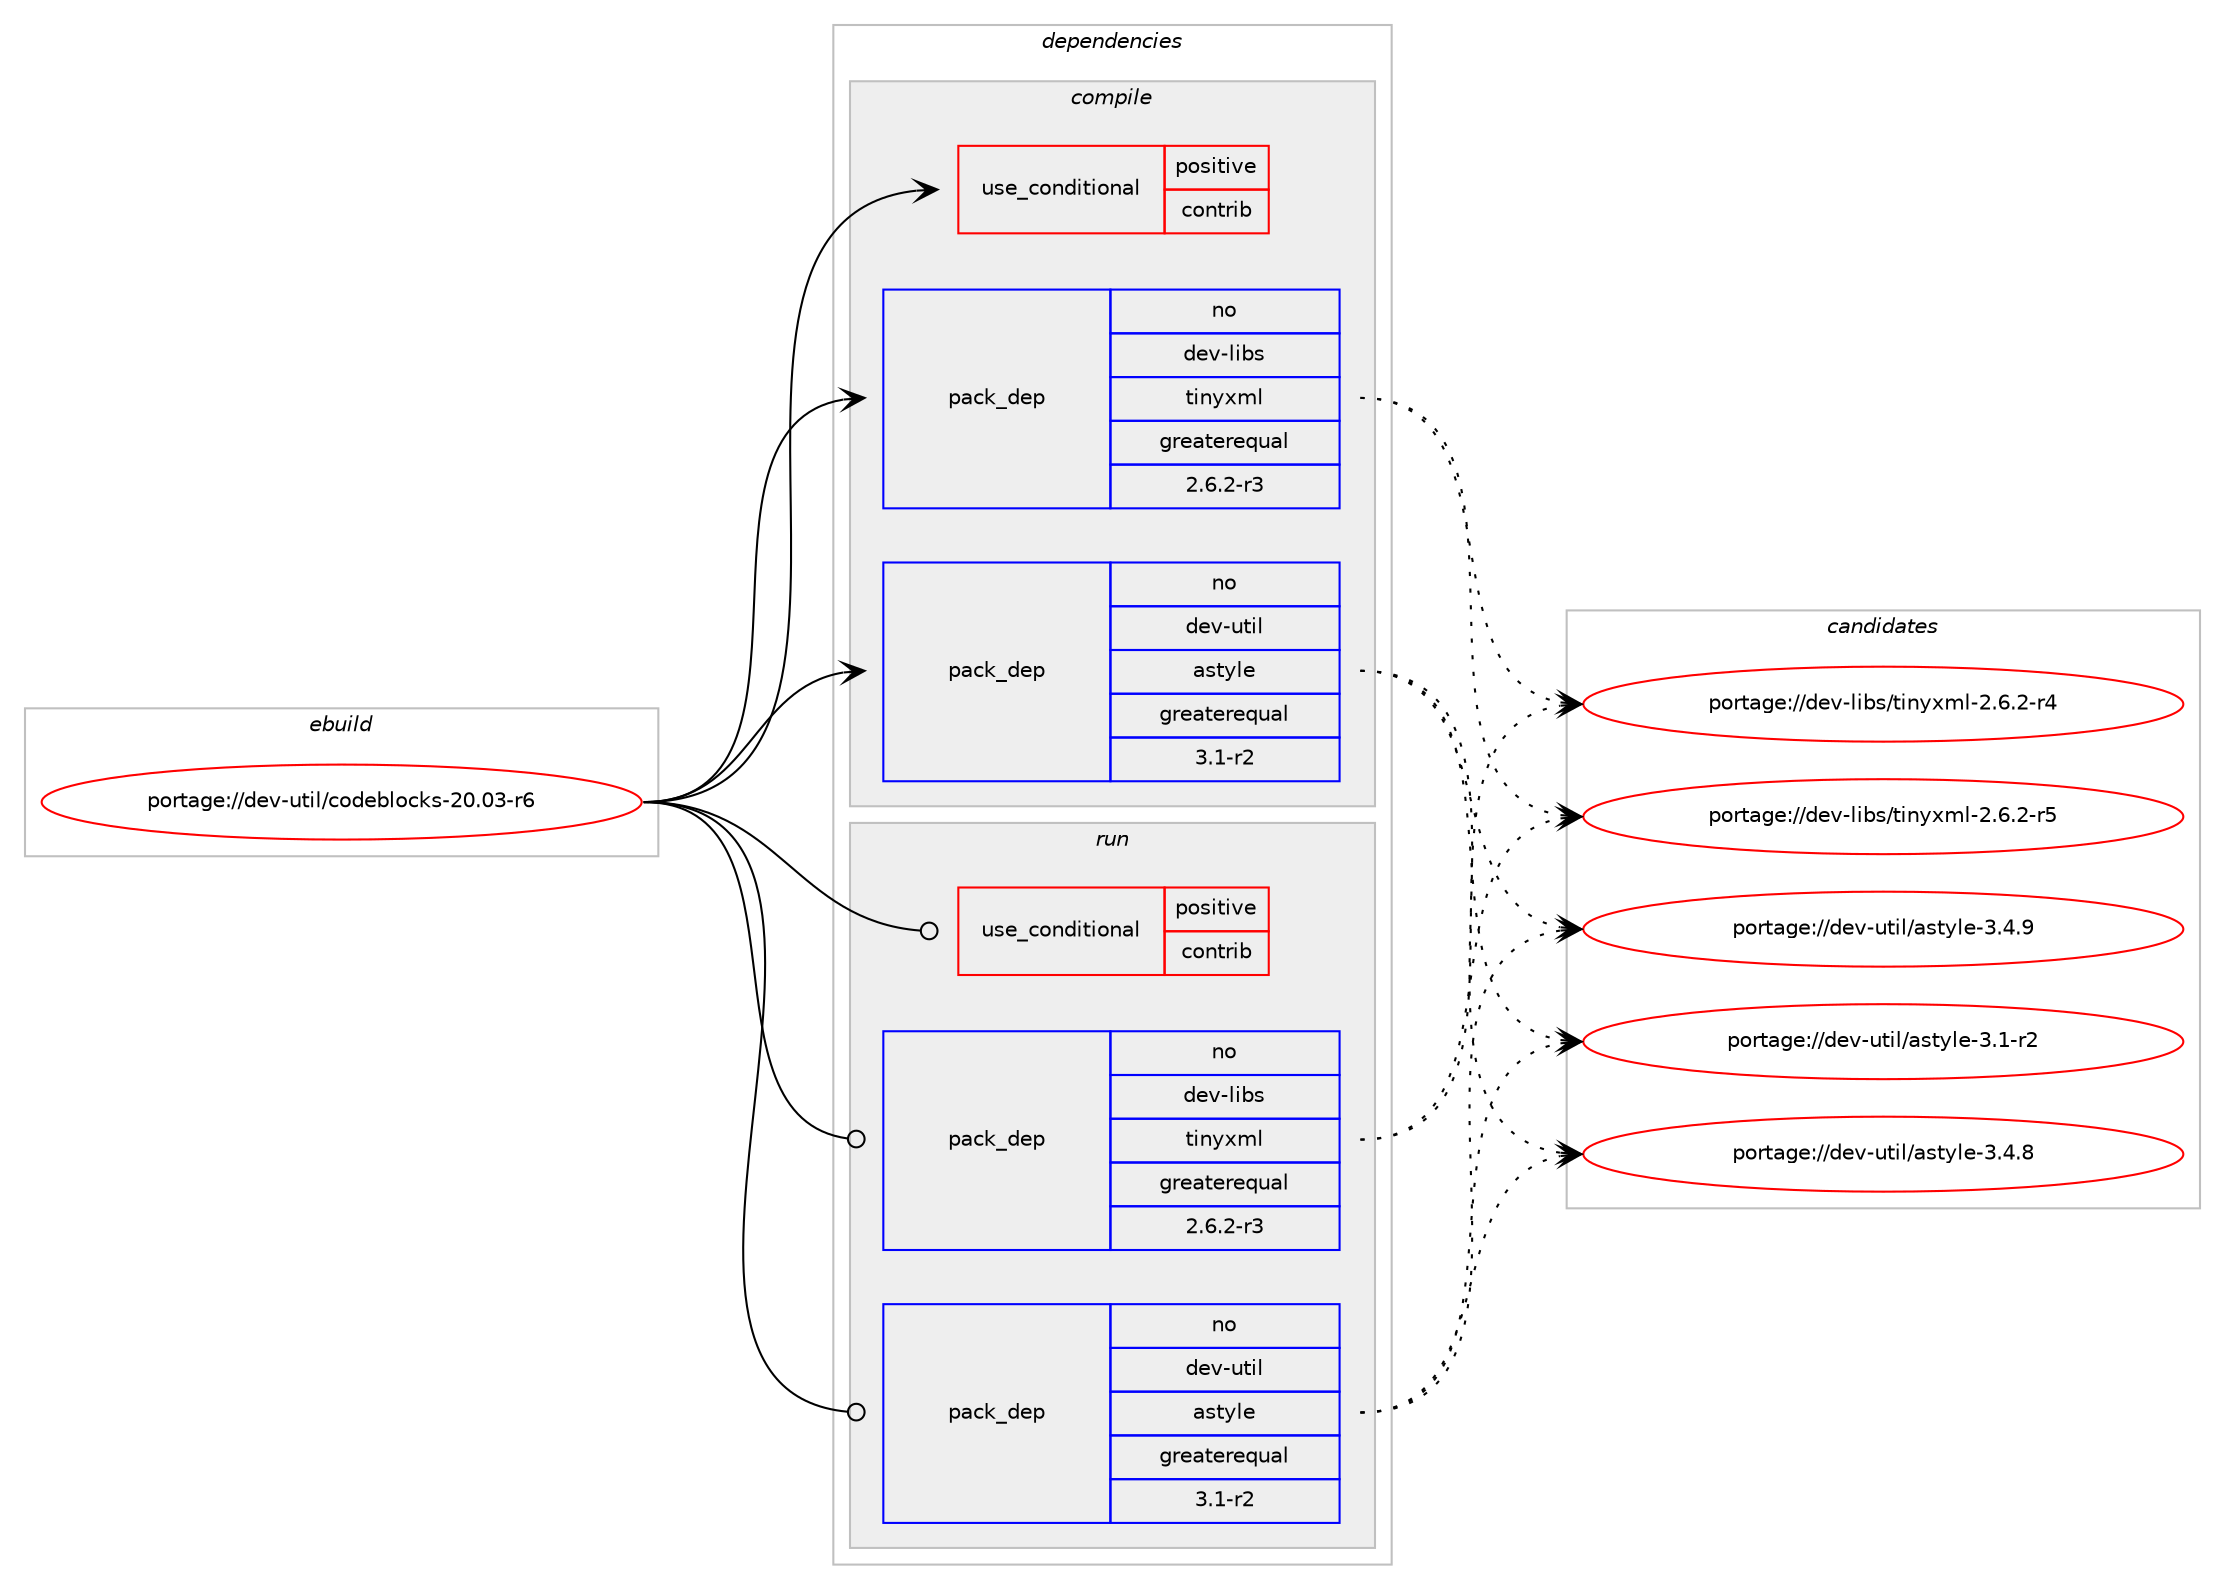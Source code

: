 digraph prolog {

# *************
# Graph options
# *************

newrank=true;
concentrate=true;
compound=true;
graph [rankdir=LR,fontname=Helvetica,fontsize=10,ranksep=1.5];#, ranksep=2.5, nodesep=0.2];
edge  [arrowhead=vee];
node  [fontname=Helvetica,fontsize=10];

# **********
# The ebuild
# **********

subgraph cluster_leftcol {
color=gray;
rank=same;
label=<<i>ebuild</i>>;
id [label="portage://dev-util/codeblocks-20.03-r6", color=red, width=4, href="../dev-util/codeblocks-20.03-r6.svg"];
}

# ****************
# The dependencies
# ****************

subgraph cluster_midcol {
color=gray;
label=<<i>dependencies</i>>;
subgraph cluster_compile {
fillcolor="#eeeeee";
style=filled;
label=<<i>compile</i>>;
subgraph cond58099 {
dependency108472 [label=<<TABLE BORDER="0" CELLBORDER="1" CELLSPACING="0" CELLPADDING="4"><TR><TD ROWSPAN="3" CELLPADDING="10">use_conditional</TD></TR><TR><TD>positive</TD></TR><TR><TD>contrib</TD></TR></TABLE>>, shape=none, color=red];
# *** BEGIN UNKNOWN DEPENDENCY TYPE (TODO) ***
# dependency108472 -> package_dependency(portage://dev-util/codeblocks-20.03-r6,install,no,app-admin,gamin,none,[,,],[],[])
# *** END UNKNOWN DEPENDENCY TYPE (TODO) ***

# *** BEGIN UNKNOWN DEPENDENCY TYPE (TODO) ***
# dependency108472 -> package_dependency(portage://dev-util/codeblocks-20.03-r6,install,no,app-arch,bzip2,none,[,,],[],[])
# *** END UNKNOWN DEPENDENCY TYPE (TODO) ***

# *** BEGIN UNKNOWN DEPENDENCY TYPE (TODO) ***
# dependency108472 -> package_dependency(portage://dev-util/codeblocks-20.03-r6,install,no,app-text,hunspell,none,[,,],any_same_slot,[])
# *** END UNKNOWN DEPENDENCY TYPE (TODO) ***

# *** BEGIN UNKNOWN DEPENDENCY TYPE (TODO) ***
# dependency108472 -> package_dependency(portage://dev-util/codeblocks-20.03-r6,install,no,dev-libs,boost,none,[,,],any_same_slot,[])
# *** END UNKNOWN DEPENDENCY TYPE (TODO) ***

# *** BEGIN UNKNOWN DEPENDENCY TYPE (TODO) ***
# dependency108472 -> package_dependency(portage://dev-util/codeblocks-20.03-r6,install,no,dev-libs,libgamin,none,[,,],[],[])
# *** END UNKNOWN DEPENDENCY TYPE (TODO) ***

# *** BEGIN UNKNOWN DEPENDENCY TYPE (TODO) ***
# dependency108472 -> package_dependency(portage://dev-util/codeblocks-20.03-r6,install,no,media-libs,fontconfig,none,[,,],[],[])
# *** END UNKNOWN DEPENDENCY TYPE (TODO) ***

# *** BEGIN UNKNOWN DEPENDENCY TYPE (TODO) ***
# dependency108472 -> package_dependency(portage://dev-util/codeblocks-20.03-r6,install,no,sys-libs,zlib,none,[,,],[],[])
# *** END UNKNOWN DEPENDENCY TYPE (TODO) ***

}
id:e -> dependency108472:w [weight=20,style="solid",arrowhead="vee"];
# *** BEGIN UNKNOWN DEPENDENCY TYPE (TODO) ***
# id -> package_dependency(portage://dev-util/codeblocks-20.03-r6,install,no,app-arch,zip,none,[,,],[],[])
# *** END UNKNOWN DEPENDENCY TYPE (TODO) ***

# *** BEGIN UNKNOWN DEPENDENCY TYPE (TODO) ***
# id -> package_dependency(portage://dev-util/codeblocks-20.03-r6,install,no,dev-libs,glib,none,[,,],[slot(2)],[])
# *** END UNKNOWN DEPENDENCY TYPE (TODO) ***

subgraph pack48987 {
dependency108473 [label=<<TABLE BORDER="0" CELLBORDER="1" CELLSPACING="0" CELLPADDING="4" WIDTH="220"><TR><TD ROWSPAN="6" CELLPADDING="30">pack_dep</TD></TR><TR><TD WIDTH="110">no</TD></TR><TR><TD>dev-libs</TD></TR><TR><TD>tinyxml</TD></TR><TR><TD>greaterequal</TD></TR><TR><TD>2.6.2-r3</TD></TR></TABLE>>, shape=none, color=blue];
}
id:e -> dependency108473:w [weight=20,style="solid",arrowhead="vee"];
subgraph pack48988 {
dependency108474 [label=<<TABLE BORDER="0" CELLBORDER="1" CELLSPACING="0" CELLPADDING="4" WIDTH="220"><TR><TD ROWSPAN="6" CELLPADDING="30">pack_dep</TD></TR><TR><TD WIDTH="110">no</TD></TR><TR><TD>dev-util</TD></TR><TR><TD>astyle</TD></TR><TR><TD>greaterequal</TD></TR><TR><TD>3.1-r2</TD></TR></TABLE>>, shape=none, color=blue];
}
id:e -> dependency108474:w [weight=20,style="solid",arrowhead="vee"];
# *** BEGIN UNKNOWN DEPENDENCY TYPE (TODO) ***
# id -> package_dependency(portage://dev-util/codeblocks-20.03-r6,install,no,x11-base,xorg-proto,none,[,,],[],[])
# *** END UNKNOWN DEPENDENCY TYPE (TODO) ***

# *** BEGIN UNKNOWN DEPENDENCY TYPE (TODO) ***
# id -> package_dependency(portage://dev-util/codeblocks-20.03-r6,install,no,x11-libs,gtk+,none,[,,],[slot(3)],[])
# *** END UNKNOWN DEPENDENCY TYPE (TODO) ***

# *** BEGIN UNKNOWN DEPENDENCY TYPE (TODO) ***
# id -> package_dependency(portage://dev-util/codeblocks-20.03-r6,install,no,x11-libs,wxGTK,none,[,,],[slot(3.0-gtk3)],[use(enable(X),none)])
# *** END UNKNOWN DEPENDENCY TYPE (TODO) ***

}
subgraph cluster_compileandrun {
fillcolor="#eeeeee";
style=filled;
label=<<i>compile and run</i>>;
}
subgraph cluster_run {
fillcolor="#eeeeee";
style=filled;
label=<<i>run</i>>;
subgraph cond58100 {
dependency108475 [label=<<TABLE BORDER="0" CELLBORDER="1" CELLSPACING="0" CELLPADDING="4"><TR><TD ROWSPAN="3" CELLPADDING="10">use_conditional</TD></TR><TR><TD>positive</TD></TR><TR><TD>contrib</TD></TR></TABLE>>, shape=none, color=red];
# *** BEGIN UNKNOWN DEPENDENCY TYPE (TODO) ***
# dependency108475 -> package_dependency(portage://dev-util/codeblocks-20.03-r6,run,no,app-admin,gamin,none,[,,],[],[])
# *** END UNKNOWN DEPENDENCY TYPE (TODO) ***

# *** BEGIN UNKNOWN DEPENDENCY TYPE (TODO) ***
# dependency108475 -> package_dependency(portage://dev-util/codeblocks-20.03-r6,run,no,app-arch,bzip2,none,[,,],[],[])
# *** END UNKNOWN DEPENDENCY TYPE (TODO) ***

# *** BEGIN UNKNOWN DEPENDENCY TYPE (TODO) ***
# dependency108475 -> package_dependency(portage://dev-util/codeblocks-20.03-r6,run,no,app-text,hunspell,none,[,,],any_same_slot,[])
# *** END UNKNOWN DEPENDENCY TYPE (TODO) ***

# *** BEGIN UNKNOWN DEPENDENCY TYPE (TODO) ***
# dependency108475 -> package_dependency(portage://dev-util/codeblocks-20.03-r6,run,no,dev-libs,boost,none,[,,],any_same_slot,[])
# *** END UNKNOWN DEPENDENCY TYPE (TODO) ***

# *** BEGIN UNKNOWN DEPENDENCY TYPE (TODO) ***
# dependency108475 -> package_dependency(portage://dev-util/codeblocks-20.03-r6,run,no,dev-libs,libgamin,none,[,,],[],[])
# *** END UNKNOWN DEPENDENCY TYPE (TODO) ***

# *** BEGIN UNKNOWN DEPENDENCY TYPE (TODO) ***
# dependency108475 -> package_dependency(portage://dev-util/codeblocks-20.03-r6,run,no,media-libs,fontconfig,none,[,,],[],[])
# *** END UNKNOWN DEPENDENCY TYPE (TODO) ***

# *** BEGIN UNKNOWN DEPENDENCY TYPE (TODO) ***
# dependency108475 -> package_dependency(portage://dev-util/codeblocks-20.03-r6,run,no,sys-libs,zlib,none,[,,],[],[])
# *** END UNKNOWN DEPENDENCY TYPE (TODO) ***

}
id:e -> dependency108475:w [weight=20,style="solid",arrowhead="odot"];
# *** BEGIN UNKNOWN DEPENDENCY TYPE (TODO) ***
# id -> package_dependency(portage://dev-util/codeblocks-20.03-r6,run,no,app-arch,zip,none,[,,],[],[])
# *** END UNKNOWN DEPENDENCY TYPE (TODO) ***

# *** BEGIN UNKNOWN DEPENDENCY TYPE (TODO) ***
# id -> package_dependency(portage://dev-util/codeblocks-20.03-r6,run,no,dev-libs,glib,none,[,,],[slot(2)],[])
# *** END UNKNOWN DEPENDENCY TYPE (TODO) ***

subgraph pack48989 {
dependency108476 [label=<<TABLE BORDER="0" CELLBORDER="1" CELLSPACING="0" CELLPADDING="4" WIDTH="220"><TR><TD ROWSPAN="6" CELLPADDING="30">pack_dep</TD></TR><TR><TD WIDTH="110">no</TD></TR><TR><TD>dev-libs</TD></TR><TR><TD>tinyxml</TD></TR><TR><TD>greaterequal</TD></TR><TR><TD>2.6.2-r3</TD></TR></TABLE>>, shape=none, color=blue];
}
id:e -> dependency108476:w [weight=20,style="solid",arrowhead="odot"];
subgraph pack48990 {
dependency108477 [label=<<TABLE BORDER="0" CELLBORDER="1" CELLSPACING="0" CELLPADDING="4" WIDTH="220"><TR><TD ROWSPAN="6" CELLPADDING="30">pack_dep</TD></TR><TR><TD WIDTH="110">no</TD></TR><TR><TD>dev-util</TD></TR><TR><TD>astyle</TD></TR><TR><TD>greaterequal</TD></TR><TR><TD>3.1-r2</TD></TR></TABLE>>, shape=none, color=blue];
}
id:e -> dependency108477:w [weight=20,style="solid",arrowhead="odot"];
# *** BEGIN UNKNOWN DEPENDENCY TYPE (TODO) ***
# id -> package_dependency(portage://dev-util/codeblocks-20.03-r6,run,no,x11-libs,gtk+,none,[,,],[slot(3)],[])
# *** END UNKNOWN DEPENDENCY TYPE (TODO) ***

# *** BEGIN UNKNOWN DEPENDENCY TYPE (TODO) ***
# id -> package_dependency(portage://dev-util/codeblocks-20.03-r6,run,no,x11-libs,wxGTK,none,[,,],[slot(3.0-gtk3)],[use(enable(X),none)])
# *** END UNKNOWN DEPENDENCY TYPE (TODO) ***

}
}

# **************
# The candidates
# **************

subgraph cluster_choices {
rank=same;
color=gray;
label=<<i>candidates</i>>;

subgraph choice48987 {
color=black;
nodesep=1;
choice1001011184510810598115471161051101211201091084550465446504511452 [label="portage://dev-libs/tinyxml-2.6.2-r4", color=red, width=4,href="../dev-libs/tinyxml-2.6.2-r4.svg"];
choice1001011184510810598115471161051101211201091084550465446504511453 [label="portage://dev-libs/tinyxml-2.6.2-r5", color=red, width=4,href="../dev-libs/tinyxml-2.6.2-r5.svg"];
dependency108473:e -> choice1001011184510810598115471161051101211201091084550465446504511452:w [style=dotted,weight="100"];
dependency108473:e -> choice1001011184510810598115471161051101211201091084550465446504511453:w [style=dotted,weight="100"];
}
subgraph choice48988 {
color=black;
nodesep=1;
choice100101118451171161051084797115116121108101455146494511450 [label="portage://dev-util/astyle-3.1-r2", color=red, width=4,href="../dev-util/astyle-3.1-r2.svg"];
choice100101118451171161051084797115116121108101455146524656 [label="portage://dev-util/astyle-3.4.8", color=red, width=4,href="../dev-util/astyle-3.4.8.svg"];
choice100101118451171161051084797115116121108101455146524657 [label="portage://dev-util/astyle-3.4.9", color=red, width=4,href="../dev-util/astyle-3.4.9.svg"];
dependency108474:e -> choice100101118451171161051084797115116121108101455146494511450:w [style=dotted,weight="100"];
dependency108474:e -> choice100101118451171161051084797115116121108101455146524656:w [style=dotted,weight="100"];
dependency108474:e -> choice100101118451171161051084797115116121108101455146524657:w [style=dotted,weight="100"];
}
subgraph choice48989 {
color=black;
nodesep=1;
choice1001011184510810598115471161051101211201091084550465446504511452 [label="portage://dev-libs/tinyxml-2.6.2-r4", color=red, width=4,href="../dev-libs/tinyxml-2.6.2-r4.svg"];
choice1001011184510810598115471161051101211201091084550465446504511453 [label="portage://dev-libs/tinyxml-2.6.2-r5", color=red, width=4,href="../dev-libs/tinyxml-2.6.2-r5.svg"];
dependency108476:e -> choice1001011184510810598115471161051101211201091084550465446504511452:w [style=dotted,weight="100"];
dependency108476:e -> choice1001011184510810598115471161051101211201091084550465446504511453:w [style=dotted,weight="100"];
}
subgraph choice48990 {
color=black;
nodesep=1;
choice100101118451171161051084797115116121108101455146494511450 [label="portage://dev-util/astyle-3.1-r2", color=red, width=4,href="../dev-util/astyle-3.1-r2.svg"];
choice100101118451171161051084797115116121108101455146524656 [label="portage://dev-util/astyle-3.4.8", color=red, width=4,href="../dev-util/astyle-3.4.8.svg"];
choice100101118451171161051084797115116121108101455146524657 [label="portage://dev-util/astyle-3.4.9", color=red, width=4,href="../dev-util/astyle-3.4.9.svg"];
dependency108477:e -> choice100101118451171161051084797115116121108101455146494511450:w [style=dotted,weight="100"];
dependency108477:e -> choice100101118451171161051084797115116121108101455146524656:w [style=dotted,weight="100"];
dependency108477:e -> choice100101118451171161051084797115116121108101455146524657:w [style=dotted,weight="100"];
}
}

}
